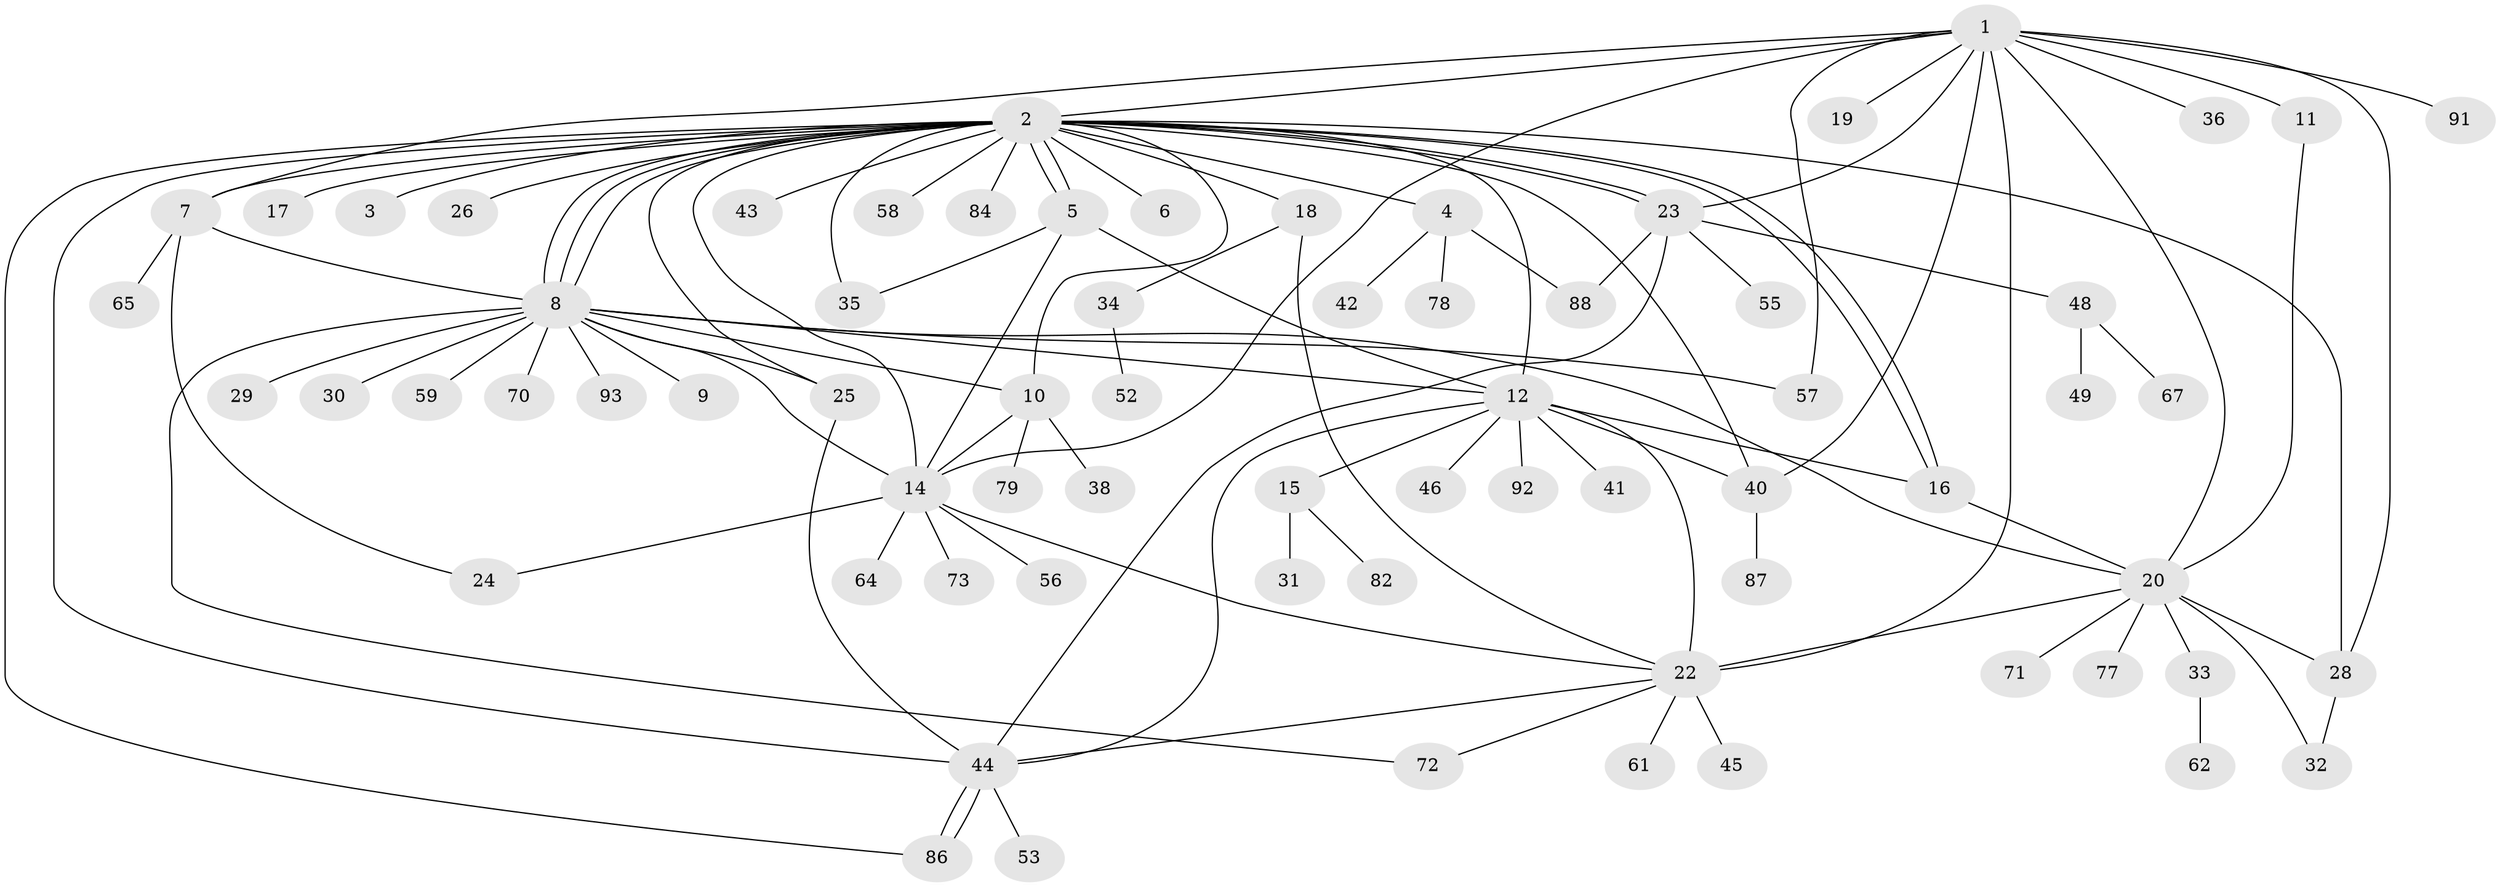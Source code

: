 // Generated by graph-tools (version 1.1) at 2025/51/02/27/25 19:51:55]
// undirected, 70 vertices, 109 edges
graph export_dot {
graph [start="1"]
  node [color=gray90,style=filled];
  1 [super="+13"];
  2 [super="+50"];
  3;
  4;
  5 [super="+39"];
  6 [super="+68"];
  7 [super="+76"];
  8 [super="+90"];
  9;
  10 [super="+27"];
  11;
  12 [super="+51"];
  14 [super="+21"];
  15 [super="+63"];
  16 [super="+80"];
  17;
  18 [super="+47"];
  19;
  20 [super="+74"];
  22 [super="+89"];
  23 [super="+60"];
  24;
  25;
  26;
  28;
  29;
  30;
  31;
  32 [super="+66"];
  33 [super="+85"];
  34;
  35 [super="+37"];
  36;
  38;
  40 [super="+69"];
  41;
  42;
  43;
  44 [super="+75"];
  45;
  46 [super="+54"];
  48;
  49 [super="+81"];
  52;
  53;
  55;
  56;
  57;
  58;
  59;
  61;
  62;
  64 [super="+83"];
  65;
  67;
  70;
  71;
  72;
  73;
  77;
  78;
  79;
  82;
  84;
  86;
  87;
  88;
  91;
  92;
  93;
  1 -- 2;
  1 -- 7;
  1 -- 11;
  1 -- 14;
  1 -- 19;
  1 -- 20;
  1 -- 22 [weight=2];
  1 -- 23;
  1 -- 36;
  1 -- 40;
  1 -- 91;
  1 -- 28;
  1 -- 57;
  2 -- 3;
  2 -- 4;
  2 -- 5;
  2 -- 5;
  2 -- 6 [weight=2];
  2 -- 7;
  2 -- 8;
  2 -- 8;
  2 -- 8;
  2 -- 10;
  2 -- 12;
  2 -- 14;
  2 -- 16;
  2 -- 16;
  2 -- 17;
  2 -- 18;
  2 -- 23;
  2 -- 23;
  2 -- 25;
  2 -- 26;
  2 -- 28;
  2 -- 35;
  2 -- 40;
  2 -- 43;
  2 -- 44;
  2 -- 58;
  2 -- 84;
  2 -- 86;
  4 -- 42;
  4 -- 78;
  4 -- 88;
  5 -- 12;
  5 -- 14;
  5 -- 35;
  7 -- 24;
  7 -- 65;
  7 -- 8;
  8 -- 9;
  8 -- 10;
  8 -- 12;
  8 -- 14;
  8 -- 20;
  8 -- 25;
  8 -- 29;
  8 -- 30;
  8 -- 57;
  8 -- 59;
  8 -- 70;
  8 -- 72;
  8 -- 93;
  10 -- 38;
  10 -- 79;
  10 -- 14;
  11 -- 20;
  12 -- 15;
  12 -- 16;
  12 -- 22 [weight=2];
  12 -- 40;
  12 -- 41;
  12 -- 44;
  12 -- 46;
  12 -- 92;
  14 -- 24;
  14 -- 56;
  14 -- 64;
  14 -- 73;
  14 -- 22;
  15 -- 31;
  15 -- 82;
  16 -- 20;
  18 -- 22;
  18 -- 34;
  20 -- 22;
  20 -- 33;
  20 -- 71;
  20 -- 77;
  20 -- 28;
  20 -- 32;
  22 -- 44;
  22 -- 45;
  22 -- 61;
  22 -- 72;
  23 -- 44;
  23 -- 48;
  23 -- 55;
  23 -- 88;
  25 -- 44;
  28 -- 32;
  33 -- 62;
  34 -- 52;
  40 -- 87;
  44 -- 53;
  44 -- 86;
  44 -- 86;
  48 -- 49;
  48 -- 67;
}
